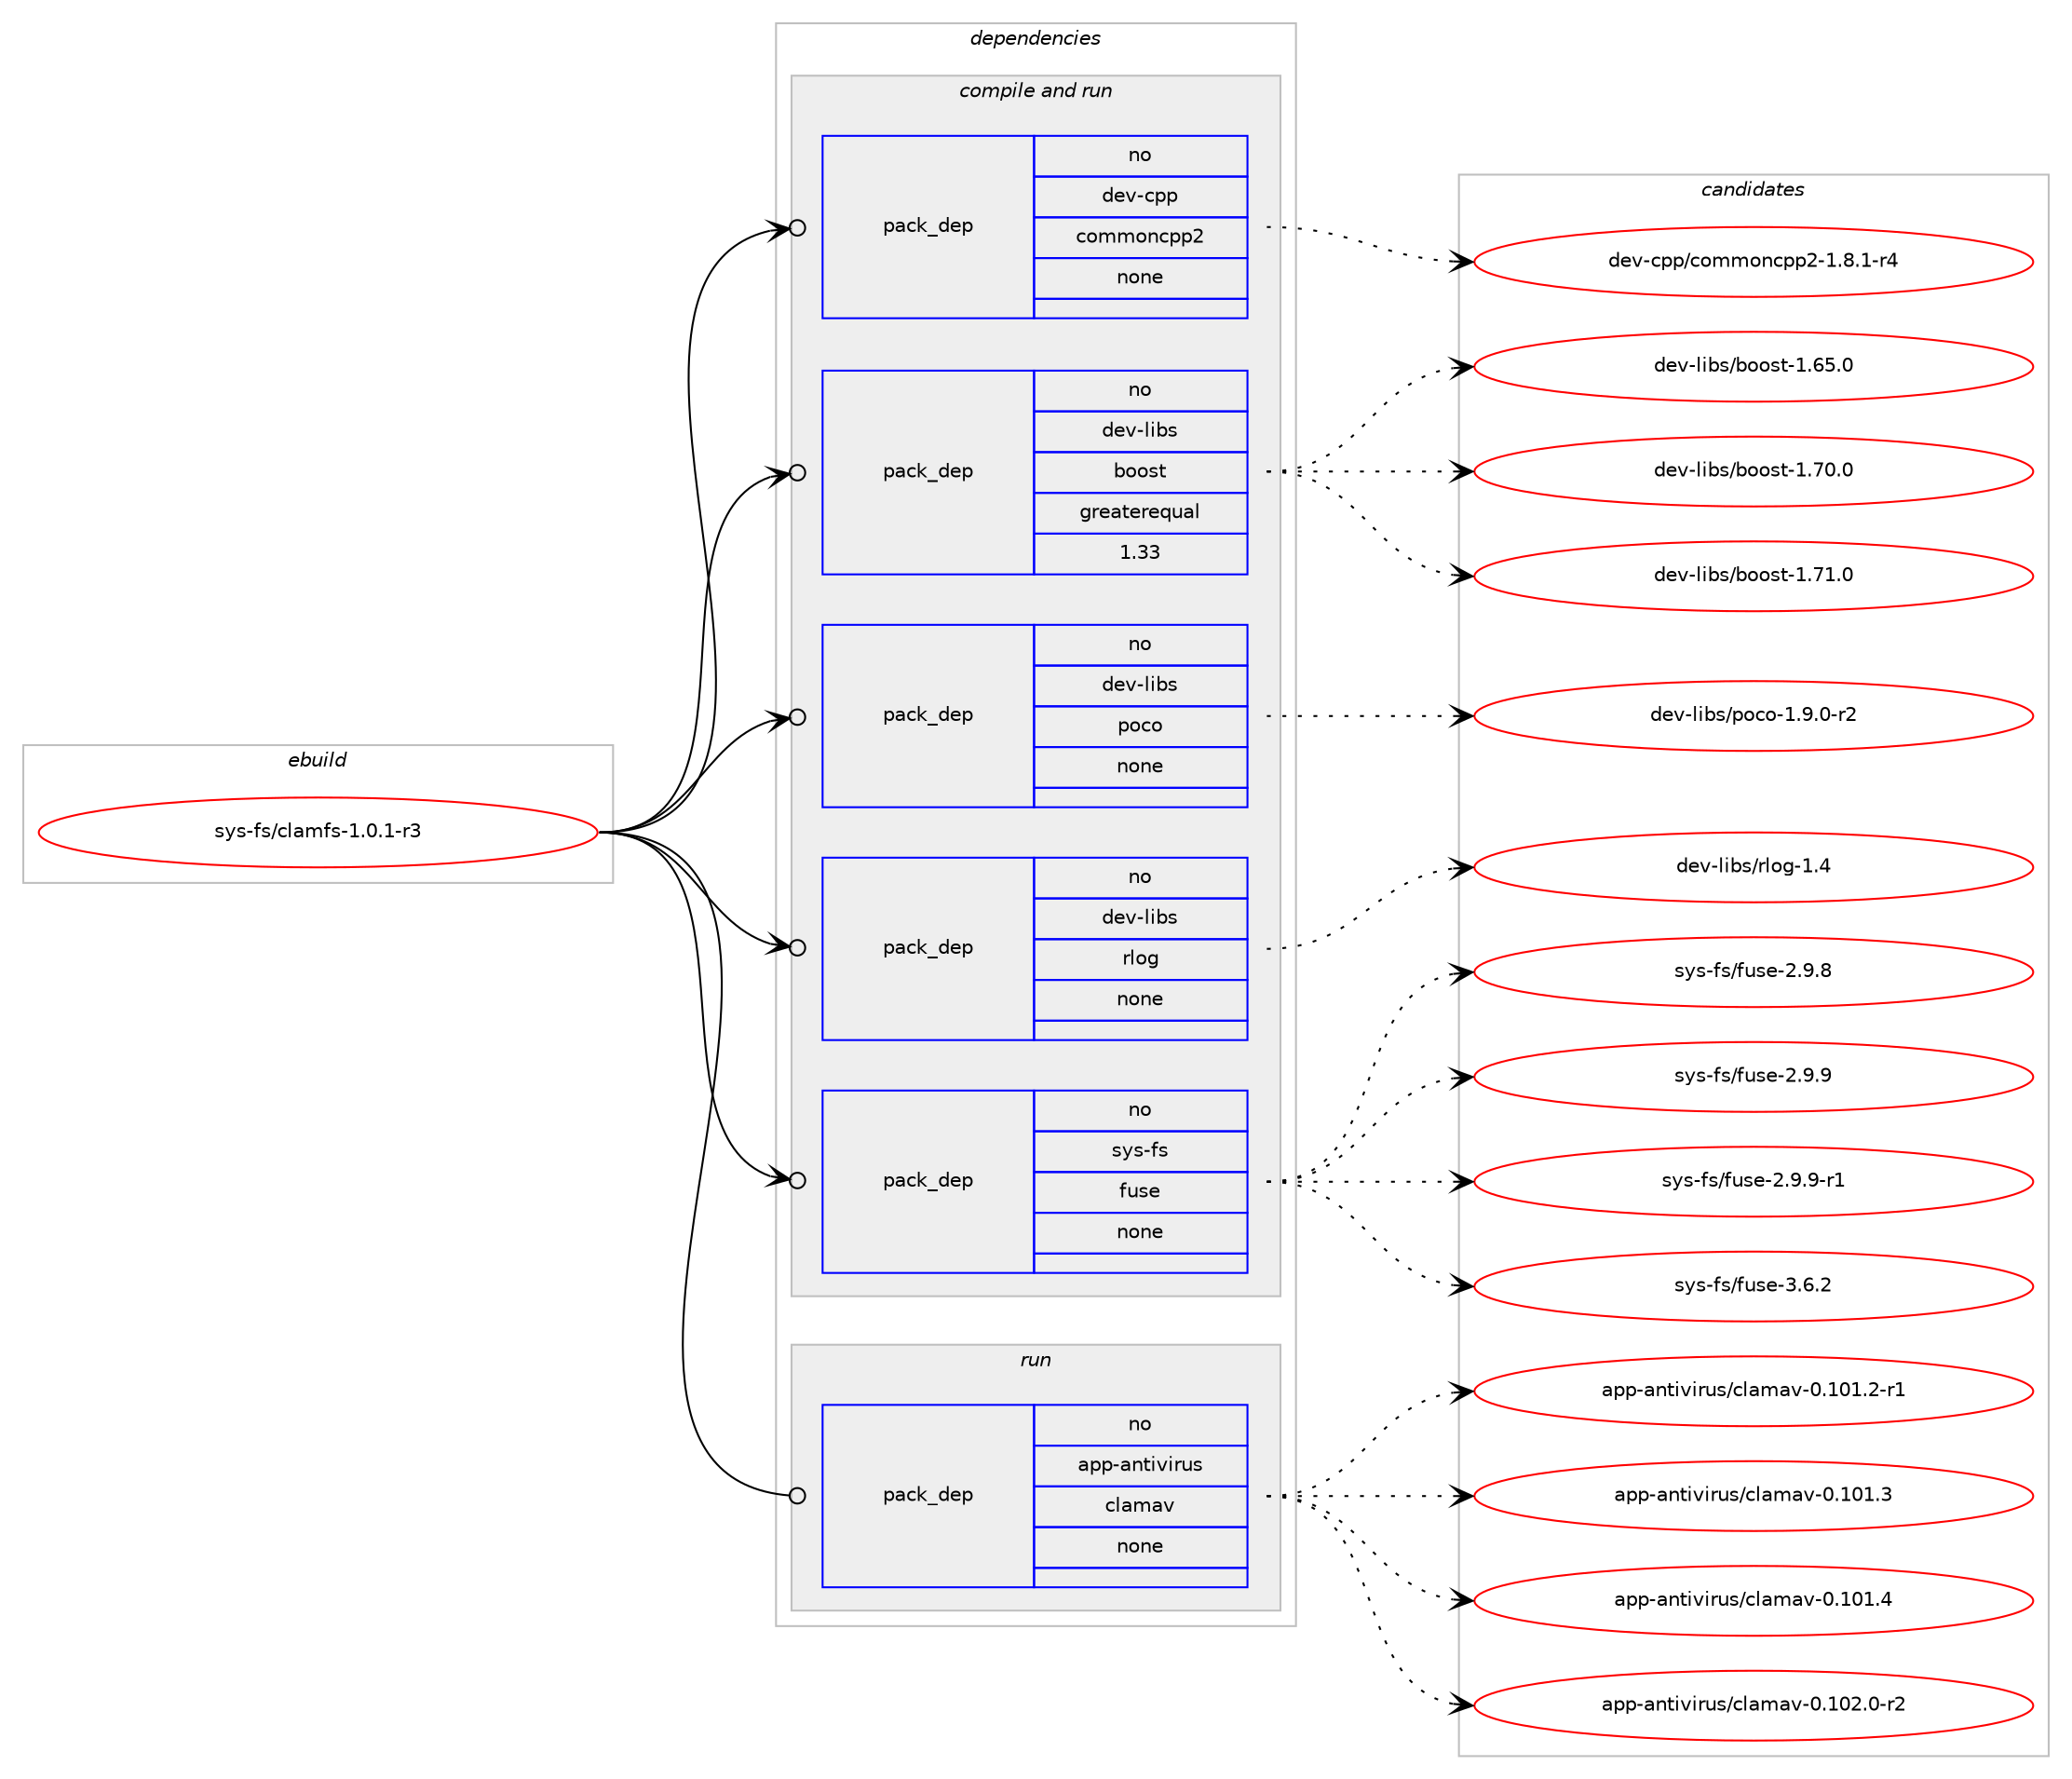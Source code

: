 digraph prolog {

# *************
# Graph options
# *************

newrank=true;
concentrate=true;
compound=true;
graph [rankdir=LR,fontname=Helvetica,fontsize=10,ranksep=1.5];#, ranksep=2.5, nodesep=0.2];
edge  [arrowhead=vee];
node  [fontname=Helvetica,fontsize=10];

# **********
# The ebuild
# **********

subgraph cluster_leftcol {
color=gray;
rank=same;
label=<<i>ebuild</i>>;
id [label="sys-fs/clamfs-1.0.1-r3", color=red, width=4, href="../sys-fs/clamfs-1.0.1-r3.svg"];
}

# ****************
# The dependencies
# ****************

subgraph cluster_midcol {
color=gray;
label=<<i>dependencies</i>>;
subgraph cluster_compile {
fillcolor="#eeeeee";
style=filled;
label=<<i>compile</i>>;
}
subgraph cluster_compileandrun {
fillcolor="#eeeeee";
style=filled;
label=<<i>compile and run</i>>;
subgraph pack661573 {
dependency891438 [label=<<TABLE BORDER="0" CELLBORDER="1" CELLSPACING="0" CELLPADDING="4" WIDTH="220"><TR><TD ROWSPAN="6" CELLPADDING="30">pack_dep</TD></TR><TR><TD WIDTH="110">no</TD></TR><TR><TD>dev-cpp</TD></TR><TR><TD>commoncpp2</TD></TR><TR><TD>none</TD></TR><TR><TD></TD></TR></TABLE>>, shape=none, color=blue];
}
id:e -> dependency891438:w [weight=20,style="solid",arrowhead="odotvee"];
subgraph pack661574 {
dependency891439 [label=<<TABLE BORDER="0" CELLBORDER="1" CELLSPACING="0" CELLPADDING="4" WIDTH="220"><TR><TD ROWSPAN="6" CELLPADDING="30">pack_dep</TD></TR><TR><TD WIDTH="110">no</TD></TR><TR><TD>dev-libs</TD></TR><TR><TD>boost</TD></TR><TR><TD>greaterequal</TD></TR><TR><TD>1.33</TD></TR></TABLE>>, shape=none, color=blue];
}
id:e -> dependency891439:w [weight=20,style="solid",arrowhead="odotvee"];
subgraph pack661575 {
dependency891440 [label=<<TABLE BORDER="0" CELLBORDER="1" CELLSPACING="0" CELLPADDING="4" WIDTH="220"><TR><TD ROWSPAN="6" CELLPADDING="30">pack_dep</TD></TR><TR><TD WIDTH="110">no</TD></TR><TR><TD>dev-libs</TD></TR><TR><TD>poco</TD></TR><TR><TD>none</TD></TR><TR><TD></TD></TR></TABLE>>, shape=none, color=blue];
}
id:e -> dependency891440:w [weight=20,style="solid",arrowhead="odotvee"];
subgraph pack661576 {
dependency891441 [label=<<TABLE BORDER="0" CELLBORDER="1" CELLSPACING="0" CELLPADDING="4" WIDTH="220"><TR><TD ROWSPAN="6" CELLPADDING="30">pack_dep</TD></TR><TR><TD WIDTH="110">no</TD></TR><TR><TD>dev-libs</TD></TR><TR><TD>rlog</TD></TR><TR><TD>none</TD></TR><TR><TD></TD></TR></TABLE>>, shape=none, color=blue];
}
id:e -> dependency891441:w [weight=20,style="solid",arrowhead="odotvee"];
subgraph pack661577 {
dependency891442 [label=<<TABLE BORDER="0" CELLBORDER="1" CELLSPACING="0" CELLPADDING="4" WIDTH="220"><TR><TD ROWSPAN="6" CELLPADDING="30">pack_dep</TD></TR><TR><TD WIDTH="110">no</TD></TR><TR><TD>sys-fs</TD></TR><TR><TD>fuse</TD></TR><TR><TD>none</TD></TR><TR><TD></TD></TR></TABLE>>, shape=none, color=blue];
}
id:e -> dependency891442:w [weight=20,style="solid",arrowhead="odotvee"];
}
subgraph cluster_run {
fillcolor="#eeeeee";
style=filled;
label=<<i>run</i>>;
subgraph pack661578 {
dependency891443 [label=<<TABLE BORDER="0" CELLBORDER="1" CELLSPACING="0" CELLPADDING="4" WIDTH="220"><TR><TD ROWSPAN="6" CELLPADDING="30">pack_dep</TD></TR><TR><TD WIDTH="110">no</TD></TR><TR><TD>app-antivirus</TD></TR><TR><TD>clamav</TD></TR><TR><TD>none</TD></TR><TR><TD></TD></TR></TABLE>>, shape=none, color=blue];
}
id:e -> dependency891443:w [weight=20,style="solid",arrowhead="odot"];
}
}

# **************
# The candidates
# **************

subgraph cluster_choices {
rank=same;
color=gray;
label=<<i>candidates</i>>;

subgraph choice661573 {
color=black;
nodesep=1;
choice1001011184599112112479911110910911111099112112504549465646494511452 [label="dev-cpp/commoncpp2-1.8.1-r4", color=red, width=4,href="../dev-cpp/commoncpp2-1.8.1-r4.svg"];
dependency891438:e -> choice1001011184599112112479911110910911111099112112504549465646494511452:w [style=dotted,weight="100"];
}
subgraph choice661574 {
color=black;
nodesep=1;
choice1001011184510810598115479811111111511645494654534648 [label="dev-libs/boost-1.65.0", color=red, width=4,href="../dev-libs/boost-1.65.0.svg"];
choice1001011184510810598115479811111111511645494655484648 [label="dev-libs/boost-1.70.0", color=red, width=4,href="../dev-libs/boost-1.70.0.svg"];
choice1001011184510810598115479811111111511645494655494648 [label="dev-libs/boost-1.71.0", color=red, width=4,href="../dev-libs/boost-1.71.0.svg"];
dependency891439:e -> choice1001011184510810598115479811111111511645494654534648:w [style=dotted,weight="100"];
dependency891439:e -> choice1001011184510810598115479811111111511645494655484648:w [style=dotted,weight="100"];
dependency891439:e -> choice1001011184510810598115479811111111511645494655494648:w [style=dotted,weight="100"];
}
subgraph choice661575 {
color=black;
nodesep=1;
choice100101118451081059811547112111991114549465746484511450 [label="dev-libs/poco-1.9.0-r2", color=red, width=4,href="../dev-libs/poco-1.9.0-r2.svg"];
dependency891440:e -> choice100101118451081059811547112111991114549465746484511450:w [style=dotted,weight="100"];
}
subgraph choice661576 {
color=black;
nodesep=1;
choice10010111845108105981154711410811110345494652 [label="dev-libs/rlog-1.4", color=red, width=4,href="../dev-libs/rlog-1.4.svg"];
dependency891441:e -> choice10010111845108105981154711410811110345494652:w [style=dotted,weight="100"];
}
subgraph choice661577 {
color=black;
nodesep=1;
choice1151211154510211547102117115101455046574656 [label="sys-fs/fuse-2.9.8", color=red, width=4,href="../sys-fs/fuse-2.9.8.svg"];
choice1151211154510211547102117115101455046574657 [label="sys-fs/fuse-2.9.9", color=red, width=4,href="../sys-fs/fuse-2.9.9.svg"];
choice11512111545102115471021171151014550465746574511449 [label="sys-fs/fuse-2.9.9-r1", color=red, width=4,href="../sys-fs/fuse-2.9.9-r1.svg"];
choice1151211154510211547102117115101455146544650 [label="sys-fs/fuse-3.6.2", color=red, width=4,href="../sys-fs/fuse-3.6.2.svg"];
dependency891442:e -> choice1151211154510211547102117115101455046574656:w [style=dotted,weight="100"];
dependency891442:e -> choice1151211154510211547102117115101455046574657:w [style=dotted,weight="100"];
dependency891442:e -> choice11512111545102115471021171151014550465746574511449:w [style=dotted,weight="100"];
dependency891442:e -> choice1151211154510211547102117115101455146544650:w [style=dotted,weight="100"];
}
subgraph choice661578 {
color=black;
nodesep=1;
choice9711211245971101161051181051141171154799108971099711845484649484946504511449 [label="app-antivirus/clamav-0.101.2-r1", color=red, width=4,href="../app-antivirus/clamav-0.101.2-r1.svg"];
choice971121124597110116105118105114117115479910897109971184548464948494651 [label="app-antivirus/clamav-0.101.3", color=red, width=4,href="../app-antivirus/clamav-0.101.3.svg"];
choice971121124597110116105118105114117115479910897109971184548464948494652 [label="app-antivirus/clamav-0.101.4", color=red, width=4,href="../app-antivirus/clamav-0.101.4.svg"];
choice9711211245971101161051181051141171154799108971099711845484649485046484511450 [label="app-antivirus/clamav-0.102.0-r2", color=red, width=4,href="../app-antivirus/clamav-0.102.0-r2.svg"];
dependency891443:e -> choice9711211245971101161051181051141171154799108971099711845484649484946504511449:w [style=dotted,weight="100"];
dependency891443:e -> choice971121124597110116105118105114117115479910897109971184548464948494651:w [style=dotted,weight="100"];
dependency891443:e -> choice971121124597110116105118105114117115479910897109971184548464948494652:w [style=dotted,weight="100"];
dependency891443:e -> choice9711211245971101161051181051141171154799108971099711845484649485046484511450:w [style=dotted,weight="100"];
}
}

}
